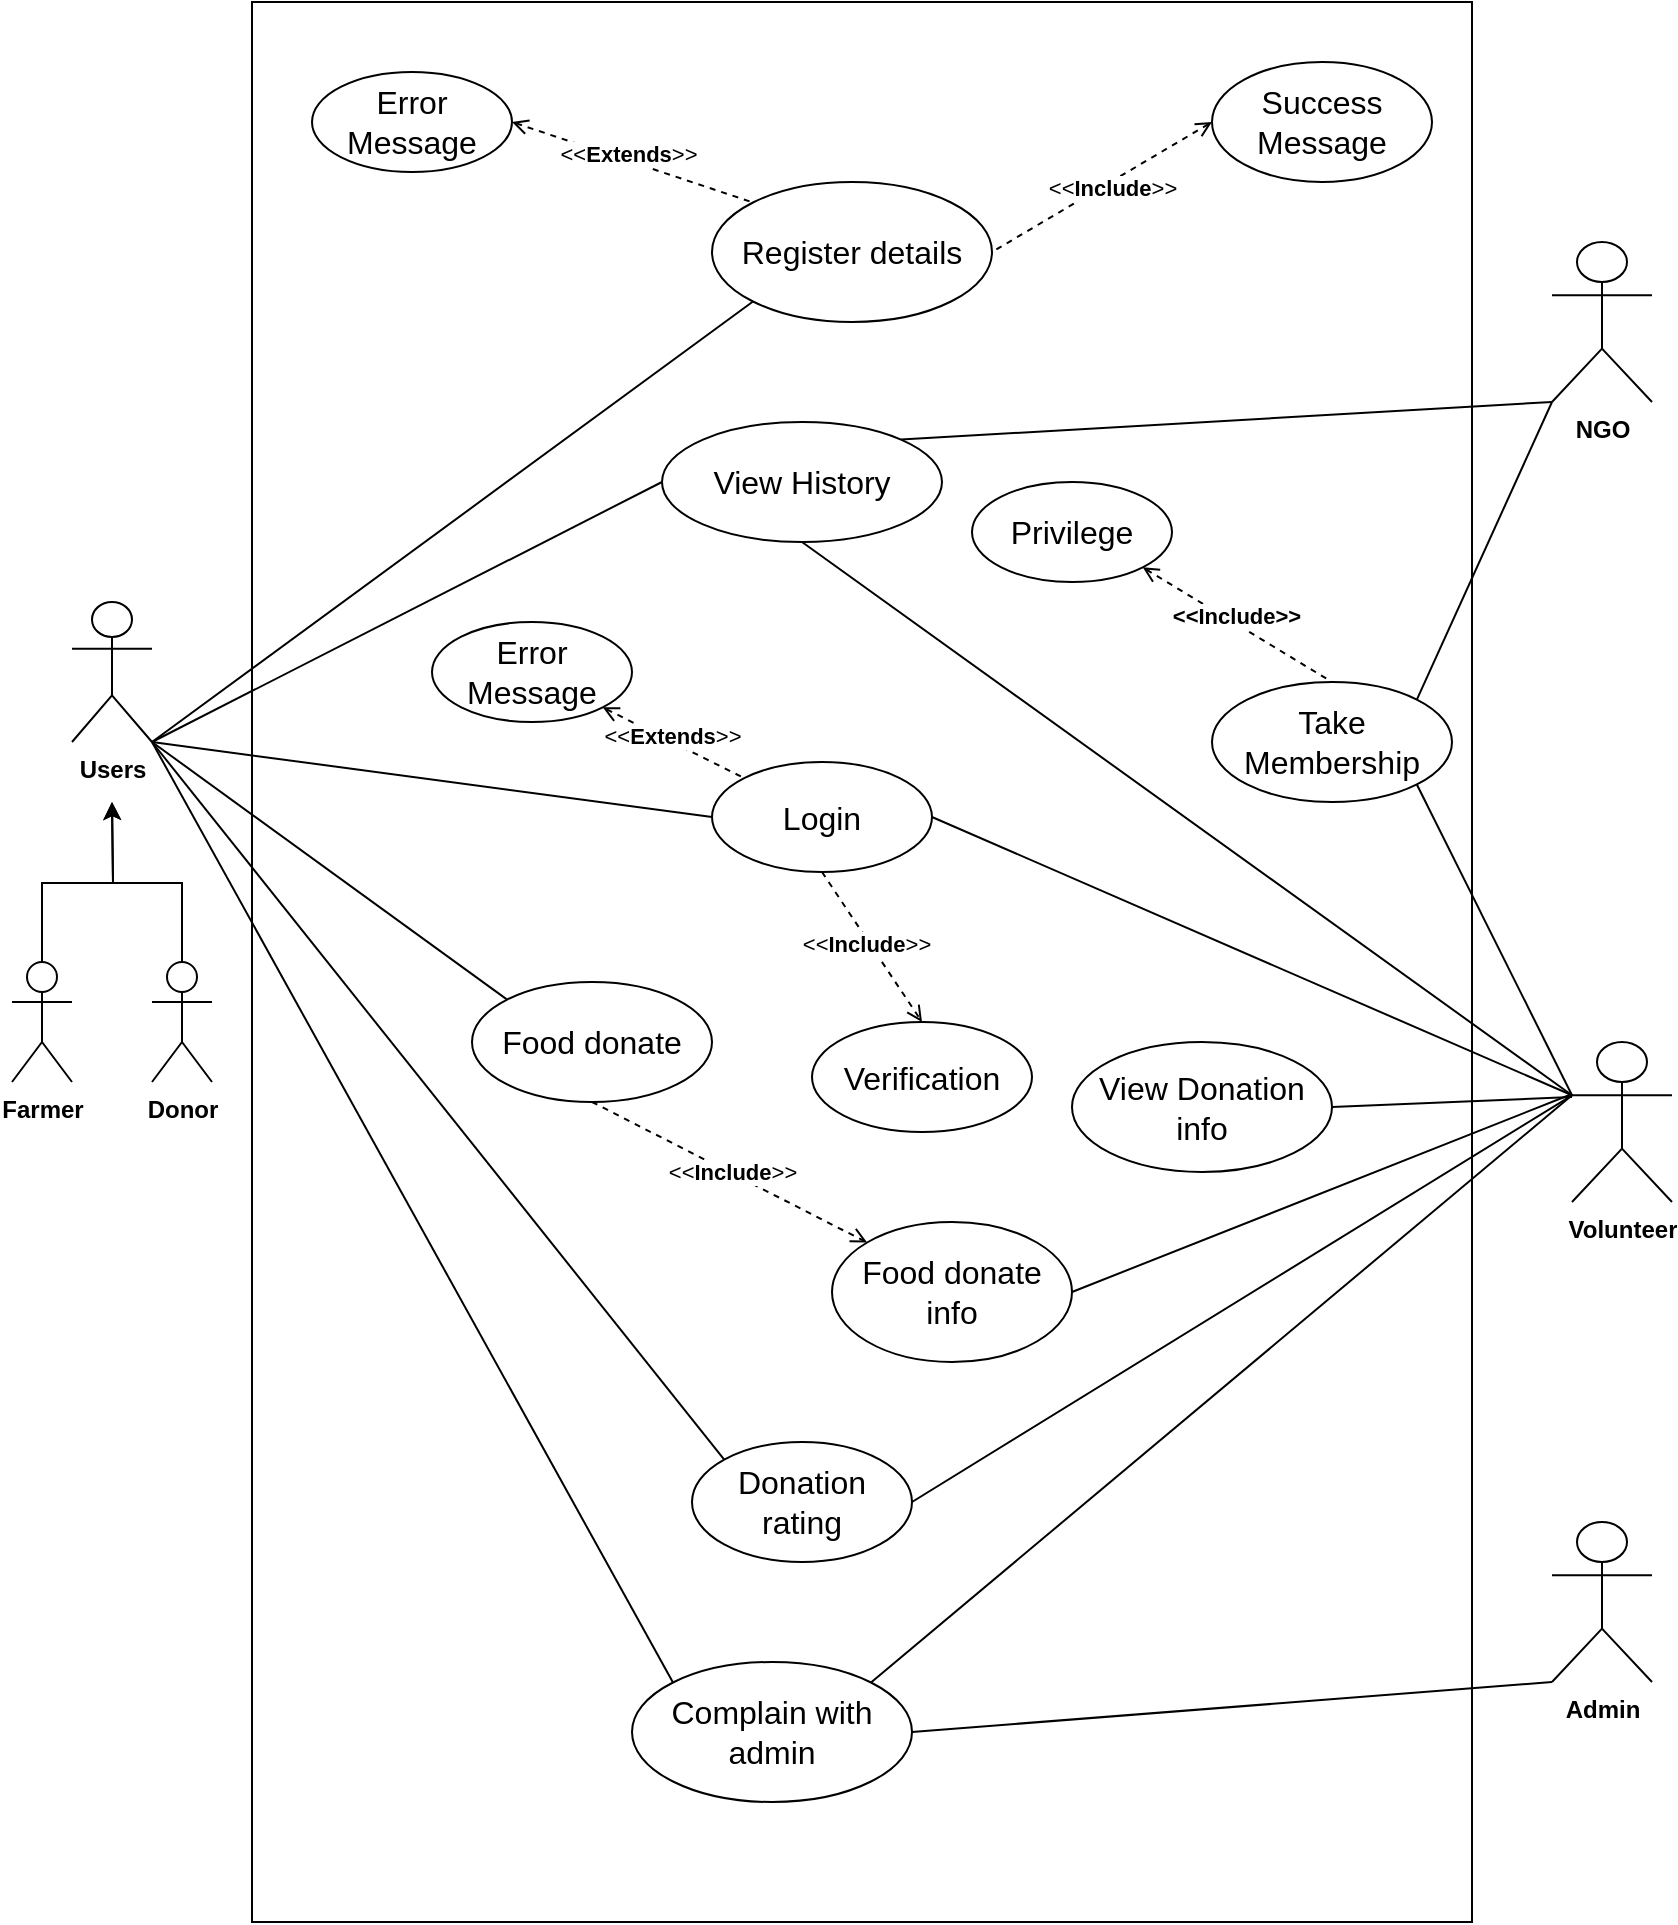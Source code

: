 <mxfile version="22.0.8" type="device">
  <diagram name="Page-1" id="LH5AXXtx_nH838pcfW0p">
    <mxGraphModel dx="2614" dy="1013" grid="1" gridSize="10" guides="1" tooltips="1" connect="1" arrows="1" fold="1" page="1" pageScale="1" pageWidth="850" pageHeight="1100" math="0" shadow="0">
      <root>
        <mxCell id="0" />
        <mxCell id="1" parent="0" />
        <mxCell id="g5sbJeMvWJrhKsOIn0ZZ-3" value="&lt;b&gt;Users&lt;/b&gt;" style="shape=umlActor;verticalLabelPosition=bottom;verticalAlign=top;html=1;outlineConnect=0;" parent="1" vertex="1">
          <mxGeometry x="20" y="380" width="40" height="70" as="geometry" />
        </mxCell>
        <mxCell id="g5sbJeMvWJrhKsOIn0ZZ-15" style="edgeStyle=orthogonalEdgeStyle;rounded=0;orthogonalLoop=1;jettySize=auto;html=1;exitX=0.5;exitY=0;exitDx=0;exitDy=0;exitPerimeter=0;" parent="1" source="g5sbJeMvWJrhKsOIn0ZZ-4" edge="1">
          <mxGeometry relative="1" as="geometry">
            <mxPoint x="40" y="480" as="targetPoint" />
            <mxPoint x="60" y="560" as="sourcePoint" />
          </mxGeometry>
        </mxCell>
        <mxCell id="g5sbJeMvWJrhKsOIn0ZZ-4" value="&lt;b&gt;Donor&lt;/b&gt;" style="shape=umlActor;verticalLabelPosition=bottom;verticalAlign=top;html=1;outlineConnect=0;" parent="1" vertex="1">
          <mxGeometry x="60" y="560" width="30" height="60" as="geometry" />
        </mxCell>
        <mxCell id="g5sbJeMvWJrhKsOIn0ZZ-6" value="&lt;b&gt;Admin&lt;/b&gt;" style="shape=umlActor;verticalLabelPosition=bottom;verticalAlign=top;html=1;outlineConnect=0;" parent="1" vertex="1">
          <mxGeometry x="760" y="840" width="50" height="80" as="geometry" />
        </mxCell>
        <mxCell id="g5sbJeMvWJrhKsOIn0ZZ-16" style="edgeStyle=orthogonalEdgeStyle;rounded=0;orthogonalLoop=1;jettySize=auto;html=1;exitX=0.5;exitY=0;exitDx=0;exitDy=0;exitPerimeter=0;" parent="1" source="g5sbJeMvWJrhKsOIn0ZZ-9" edge="1">
          <mxGeometry relative="1" as="geometry">
            <mxPoint x="40" y="480" as="targetPoint" />
          </mxGeometry>
        </mxCell>
        <mxCell id="g5sbJeMvWJrhKsOIn0ZZ-9" value="&lt;b&gt;Farmer&lt;/b&gt;" style="shape=umlActor;verticalLabelPosition=bottom;verticalAlign=top;html=1;outlineConnect=0;" parent="1" vertex="1">
          <mxGeometry x="-10" y="560" width="30" height="60" as="geometry" />
        </mxCell>
        <mxCell id="g5sbJeMvWJrhKsOIn0ZZ-10" value="&lt;b&gt;NGO&lt;/b&gt;" style="shape=umlActor;verticalLabelPosition=bottom;verticalAlign=top;html=1;outlineConnect=0;" parent="1" vertex="1">
          <mxGeometry x="760" y="200" width="50" height="80" as="geometry" />
        </mxCell>
        <mxCell id="g5sbJeMvWJrhKsOIn0ZZ-11" value="&lt;b&gt;Volunteer&lt;/b&gt;" style="shape=umlActor;verticalLabelPosition=bottom;verticalAlign=top;html=1;outlineConnect=0;" parent="1" vertex="1">
          <mxGeometry x="770" y="600" width="50" height="80" as="geometry" />
        </mxCell>
        <mxCell id="g5sbJeMvWJrhKsOIn0ZZ-12" value="" style="rounded=0;whiteSpace=wrap;html=1;" parent="1" vertex="1">
          <mxGeometry x="110" y="80" width="610" height="960" as="geometry" />
        </mxCell>
        <mxCell id="g5sbJeMvWJrhKsOIn0ZZ-17" value="&lt;font style=&quot;font-size: 16px;&quot;&gt;Register details&lt;/font&gt;" style="ellipse;whiteSpace=wrap;html=1;" parent="1" vertex="1">
          <mxGeometry x="340" y="170" width="140" height="70" as="geometry" />
        </mxCell>
        <mxCell id="g5sbJeMvWJrhKsOIn0ZZ-18" value="&lt;font style=&quot;font-size: 16px;&quot;&gt;Login&lt;/font&gt;" style="ellipse;whiteSpace=wrap;html=1;" parent="1" vertex="1">
          <mxGeometry x="340" y="460" width="110" height="55" as="geometry" />
        </mxCell>
        <mxCell id="g5sbJeMvWJrhKsOIn0ZZ-34" style="rounded=0;orthogonalLoop=1;jettySize=auto;html=1;exitX=1;exitY=0;exitDx=0;exitDy=0;endArrow=none;endFill=0;entryX=0;entryY=1;entryDx=0;entryDy=0;entryPerimeter=0;" parent="1" source="g5sbJeMvWJrhKsOIn0ZZ-19" edge="1" target="g5sbJeMvWJrhKsOIn0ZZ-10">
          <mxGeometry relative="1" as="geometry">
            <mxPoint x="760" y="360" as="targetPoint" />
          </mxGeometry>
        </mxCell>
        <mxCell id="g5sbJeMvWJrhKsOIn0ZZ-36" style="rounded=0;orthogonalLoop=1;jettySize=auto;html=1;exitX=0;exitY=0.5;exitDx=0;exitDy=0;endArrow=none;endFill=0;" parent="1" source="g5sbJeMvWJrhKsOIn0ZZ-19" edge="1">
          <mxGeometry relative="1" as="geometry">
            <mxPoint x="60" y="450" as="targetPoint" />
          </mxGeometry>
        </mxCell>
        <mxCell id="g5sbJeMvWJrhKsOIn0ZZ-19" value="&lt;font style=&quot;font-size: 16px;&quot;&gt;View History&lt;/font&gt;" style="ellipse;whiteSpace=wrap;html=1;" parent="1" vertex="1">
          <mxGeometry x="315" y="290" width="140" height="60" as="geometry" />
        </mxCell>
        <mxCell id="g5sbJeMvWJrhKsOIn0ZZ-20" value="&lt;font style=&quot;font-size: 16px;&quot;&gt;Take Membership&lt;/font&gt;" style="ellipse;whiteSpace=wrap;html=1;" parent="1" vertex="1">
          <mxGeometry x="590" y="420" width="120" height="60" as="geometry" />
        </mxCell>
        <mxCell id="g5sbJeMvWJrhKsOIn0ZZ-43" style="rounded=0;orthogonalLoop=1;jettySize=auto;html=1;exitX=0.5;exitY=1;exitDx=0;exitDy=0;entryX=0;entryY=0;entryDx=0;entryDy=0;endArrow=open;endFill=0;dashed=1;" parent="1" source="g5sbJeMvWJrhKsOIn0ZZ-21" target="g5sbJeMvWJrhKsOIn0ZZ-41" edge="1">
          <mxGeometry relative="1" as="geometry" />
        </mxCell>
        <mxCell id="H-FCuesiG5nVkV9vHhXY-22" value="&amp;lt;&amp;lt;&lt;b&gt;Include&lt;/b&gt;&amp;gt;&amp;gt;" style="edgeLabel;html=1;align=center;verticalAlign=middle;resizable=0;points=[];" vertex="1" connectable="0" parent="g5sbJeMvWJrhKsOIn0ZZ-43">
          <mxGeometry x="0.008" y="1" relative="1" as="geometry">
            <mxPoint as="offset" />
          </mxGeometry>
        </mxCell>
        <mxCell id="g5sbJeMvWJrhKsOIn0ZZ-21" value="&lt;font style=&quot;font-size: 16px;&quot;&gt;Food donate&lt;/font&gt;" style="ellipse;whiteSpace=wrap;html=1;" parent="1" vertex="1">
          <mxGeometry x="220" y="570" width="120" height="60" as="geometry" />
        </mxCell>
        <mxCell id="g5sbJeMvWJrhKsOIn0ZZ-44" style="rounded=0;orthogonalLoop=1;jettySize=auto;html=1;exitX=1;exitY=0.5;exitDx=0;exitDy=0;endArrow=none;endFill=0;entryX=0;entryY=0.333;entryDx=0;entryDy=0;entryPerimeter=0;" parent="1" source="g5sbJeMvWJrhKsOIn0ZZ-22" target="g5sbJeMvWJrhKsOIn0ZZ-11" edge="1">
          <mxGeometry relative="1" as="geometry">
            <mxPoint x="770" y="630" as="targetPoint" />
          </mxGeometry>
        </mxCell>
        <mxCell id="g5sbJeMvWJrhKsOIn0ZZ-45" style="rounded=0;orthogonalLoop=1;jettySize=auto;html=1;exitX=0;exitY=0;exitDx=0;exitDy=0;endArrow=none;endFill=0;" parent="1" source="g5sbJeMvWJrhKsOIn0ZZ-22" edge="1">
          <mxGeometry relative="1" as="geometry">
            <mxPoint x="60" y="450" as="targetPoint" />
          </mxGeometry>
        </mxCell>
        <mxCell id="g5sbJeMvWJrhKsOIn0ZZ-22" value="&lt;font style=&quot;font-size: 16px;&quot;&gt;Donation rating&lt;/font&gt;" style="ellipse;whiteSpace=wrap;html=1;" parent="1" vertex="1">
          <mxGeometry x="330" y="800" width="110" height="60" as="geometry" />
        </mxCell>
        <mxCell id="g5sbJeMvWJrhKsOIn0ZZ-23" style="rounded=0;orthogonalLoop=1;jettySize=auto;html=1;exitX=1;exitY=0;exitDx=0;exitDy=0;entryX=0;entryY=1;entryDx=0;entryDy=0;entryPerimeter=0;endArrow=none;endFill=0;" parent="1" source="g5sbJeMvWJrhKsOIn0ZZ-20" target="g5sbJeMvWJrhKsOIn0ZZ-10" edge="1">
          <mxGeometry relative="1" as="geometry" />
        </mxCell>
        <mxCell id="g5sbJeMvWJrhKsOIn0ZZ-27" style="rounded=0;orthogonalLoop=1;jettySize=auto;html=1;exitX=1;exitY=1;exitDx=0;exitDy=0;entryX=0;entryY=0.333;entryDx=0;entryDy=0;entryPerimeter=0;endArrow=none;endFill=0;" parent="1" source="g5sbJeMvWJrhKsOIn0ZZ-20" target="g5sbJeMvWJrhKsOIn0ZZ-11" edge="1">
          <mxGeometry relative="1" as="geometry" />
        </mxCell>
        <mxCell id="g5sbJeMvWJrhKsOIn0ZZ-28" style="rounded=0;orthogonalLoop=1;jettySize=auto;html=1;exitX=1;exitY=1;exitDx=0;exitDy=0;exitPerimeter=0;endArrow=none;endFill=0;entryX=0;entryY=0.5;entryDx=0;entryDy=0;" parent="1" source="g5sbJeMvWJrhKsOIn0ZZ-3" target="g5sbJeMvWJrhKsOIn0ZZ-18" edge="1">
          <mxGeometry relative="1" as="geometry">
            <mxPoint x="340" y="490" as="targetPoint" />
          </mxGeometry>
        </mxCell>
        <mxCell id="g5sbJeMvWJrhKsOIn0ZZ-29" style="rounded=0;orthogonalLoop=1;jettySize=auto;html=1;exitX=1;exitY=0.5;exitDx=0;exitDy=0;entryX=0;entryY=0.333;entryDx=0;entryDy=0;entryPerimeter=0;endArrow=none;endFill=0;" parent="1" source="g5sbJeMvWJrhKsOIn0ZZ-18" target="g5sbJeMvWJrhKsOIn0ZZ-11" edge="1">
          <mxGeometry relative="1" as="geometry" />
        </mxCell>
        <mxCell id="g5sbJeMvWJrhKsOIn0ZZ-31" style="rounded=0;orthogonalLoop=1;jettySize=auto;html=1;exitX=0;exitY=1;exitDx=0;exitDy=0;entryX=1;entryY=1;entryDx=0;entryDy=0;entryPerimeter=0;endArrow=none;endFill=0;" parent="1" source="g5sbJeMvWJrhKsOIn0ZZ-17" target="g5sbJeMvWJrhKsOIn0ZZ-3" edge="1">
          <mxGeometry relative="1" as="geometry" />
        </mxCell>
        <mxCell id="g5sbJeMvWJrhKsOIn0ZZ-32" style="rounded=0;orthogonalLoop=1;jettySize=auto;html=1;exitX=0.5;exitY=1;exitDx=0;exitDy=0;entryX=0;entryY=0.333;entryDx=0;entryDy=0;entryPerimeter=0;endArrow=none;endFill=0;" parent="1" source="g5sbJeMvWJrhKsOIn0ZZ-19" target="g5sbJeMvWJrhKsOIn0ZZ-11" edge="1">
          <mxGeometry relative="1" as="geometry" />
        </mxCell>
        <mxCell id="g5sbJeMvWJrhKsOIn0ZZ-40" style="rounded=0;orthogonalLoop=1;jettySize=auto;html=1;exitX=0;exitY=0;exitDx=0;exitDy=0;entryX=1;entryY=1;entryDx=0;entryDy=0;entryPerimeter=0;endArrow=none;endFill=0;" parent="1" source="g5sbJeMvWJrhKsOIn0ZZ-21" target="g5sbJeMvWJrhKsOIn0ZZ-3" edge="1">
          <mxGeometry relative="1" as="geometry" />
        </mxCell>
        <mxCell id="g5sbJeMvWJrhKsOIn0ZZ-42" style="rounded=0;orthogonalLoop=1;jettySize=auto;html=1;exitX=1;exitY=0.5;exitDx=0;exitDy=0;endArrow=none;endFill=0;" parent="1" source="g5sbJeMvWJrhKsOIn0ZZ-41" edge="1">
          <mxGeometry relative="1" as="geometry">
            <mxPoint x="770" y="626" as="targetPoint" />
          </mxGeometry>
        </mxCell>
        <mxCell id="g5sbJeMvWJrhKsOIn0ZZ-41" value="&lt;font style=&quot;font-size: 16px;&quot;&gt;Food donate info&lt;/font&gt;" style="ellipse;whiteSpace=wrap;html=1;" parent="1" vertex="1">
          <mxGeometry x="400" y="690" width="120" height="70" as="geometry" />
        </mxCell>
        <mxCell id="g5sbJeMvWJrhKsOIn0ZZ-48" style="rounded=0;orthogonalLoop=1;jettySize=auto;html=1;exitX=1;exitY=0;exitDx=0;exitDy=0;endArrow=none;endFill=0;entryX=0;entryY=0.333;entryDx=0;entryDy=0;entryPerimeter=0;" parent="1" source="g5sbJeMvWJrhKsOIn0ZZ-46" target="g5sbJeMvWJrhKsOIn0ZZ-11" edge="1">
          <mxGeometry relative="1" as="geometry">
            <mxPoint x="770" y="630" as="targetPoint" />
          </mxGeometry>
        </mxCell>
        <mxCell id="g5sbJeMvWJrhKsOIn0ZZ-49" style="rounded=0;orthogonalLoop=1;jettySize=auto;html=1;exitX=0;exitY=0;exitDx=0;exitDy=0;endArrow=none;endFill=0;" parent="1" source="g5sbJeMvWJrhKsOIn0ZZ-46" edge="1">
          <mxGeometry relative="1" as="geometry">
            <mxPoint x="60" y="450" as="targetPoint" />
          </mxGeometry>
        </mxCell>
        <mxCell id="g5sbJeMvWJrhKsOIn0ZZ-46" value="&lt;font style=&quot;font-size: 16px;&quot;&gt;Complain with admin&lt;/font&gt;" style="ellipse;whiteSpace=wrap;html=1;" parent="1" vertex="1">
          <mxGeometry x="300" y="910" width="140" height="70" as="geometry" />
        </mxCell>
        <mxCell id="g5sbJeMvWJrhKsOIn0ZZ-47" style="rounded=0;orthogonalLoop=1;jettySize=auto;html=1;exitX=1;exitY=0.5;exitDx=0;exitDy=0;entryX=0;entryY=1;entryDx=0;entryDy=0;entryPerimeter=0;endArrow=none;endFill=0;" parent="1" source="g5sbJeMvWJrhKsOIn0ZZ-46" target="g5sbJeMvWJrhKsOIn0ZZ-6" edge="1">
          <mxGeometry relative="1" as="geometry" />
        </mxCell>
        <mxCell id="H-FCuesiG5nVkV9vHhXY-5" style="rounded=0;orthogonalLoop=1;jettySize=auto;html=1;exitX=1;exitY=1;exitDx=0;exitDy=0;entryX=0.5;entryY=0;entryDx=0;entryDy=0;endArrow=none;endFill=0;dashed=1;startArrow=open;startFill=0;" edge="1" parent="1" source="H-FCuesiG5nVkV9vHhXY-3" target="g5sbJeMvWJrhKsOIn0ZZ-20">
          <mxGeometry relative="1" as="geometry" />
        </mxCell>
        <mxCell id="H-FCuesiG5nVkV9vHhXY-6" value="&lt;b&gt;&amp;lt;&amp;lt;Include&amp;gt;&amp;gt;&lt;/b&gt;" style="edgeLabel;html=1;align=center;verticalAlign=middle;resizable=0;points=[];rotation=0;" vertex="1" connectable="0" parent="H-FCuesiG5nVkV9vHhXY-5">
          <mxGeometry x="-0.06" y="3" relative="1" as="geometry">
            <mxPoint as="offset" />
          </mxGeometry>
        </mxCell>
        <mxCell id="H-FCuesiG5nVkV9vHhXY-3" value="&lt;font style=&quot;font-size: 16px;&quot;&gt;Privilege&lt;/font&gt;" style="ellipse;whiteSpace=wrap;html=1;" vertex="1" parent="1">
          <mxGeometry x="470" y="320" width="100" height="50" as="geometry" />
        </mxCell>
        <mxCell id="H-FCuesiG5nVkV9vHhXY-8" style="rounded=0;orthogonalLoop=1;jettySize=auto;html=1;exitX=1;exitY=1;exitDx=0;exitDy=0;entryX=0;entryY=0;entryDx=0;entryDy=0;endArrow=none;endFill=0;dashed=1;startArrow=open;startFill=0;" edge="1" parent="1" source="H-FCuesiG5nVkV9vHhXY-10" target="g5sbJeMvWJrhKsOIn0ZZ-18">
          <mxGeometry relative="1" as="geometry">
            <mxPoint x="660" y="450" as="targetPoint" />
          </mxGeometry>
        </mxCell>
        <mxCell id="H-FCuesiG5nVkV9vHhXY-9" value="&amp;lt;&amp;lt;&lt;b&gt;Extends&lt;/b&gt;&amp;gt;&amp;gt;" style="edgeLabel;html=1;align=center;verticalAlign=middle;resizable=0;points=[];rotation=0;" vertex="1" connectable="0" parent="H-FCuesiG5nVkV9vHhXY-8">
          <mxGeometry x="-0.06" y="3" relative="1" as="geometry">
            <mxPoint as="offset" />
          </mxGeometry>
        </mxCell>
        <mxCell id="H-FCuesiG5nVkV9vHhXY-10" value="&lt;font style=&quot;font-size: 16px;&quot;&gt;Error Message&lt;/font&gt;" style="ellipse;whiteSpace=wrap;html=1;" vertex="1" parent="1">
          <mxGeometry x="200" y="390" width="100" height="50" as="geometry" />
        </mxCell>
        <mxCell id="H-FCuesiG5nVkV9vHhXY-11" value="&lt;font style=&quot;font-size: 16px;&quot;&gt;Verification&lt;/font&gt;" style="ellipse;whiteSpace=wrap;html=1;" vertex="1" parent="1">
          <mxGeometry x="390" y="590" width="110" height="55" as="geometry" />
        </mxCell>
        <mxCell id="H-FCuesiG5nVkV9vHhXY-13" style="rounded=0;orthogonalLoop=1;jettySize=auto;html=1;exitX=0.5;exitY=1;exitDx=0;exitDy=0;entryX=0.5;entryY=0;entryDx=0;entryDy=0;endArrow=open;endFill=0;dashed=1;" edge="1" parent="1" source="g5sbJeMvWJrhKsOIn0ZZ-18" target="H-FCuesiG5nVkV9vHhXY-11">
          <mxGeometry relative="1" as="geometry">
            <mxPoint x="486" y="563" as="targetPoint" />
            <mxPoint x="440" y="520" as="sourcePoint" />
          </mxGeometry>
        </mxCell>
        <mxCell id="H-FCuesiG5nVkV9vHhXY-14" value="&amp;lt;&amp;lt;&lt;b&gt;Include&lt;/b&gt;&amp;gt;&amp;gt;" style="edgeLabel;html=1;align=center;verticalAlign=middle;resizable=0;points=[];rotation=0;" vertex="1" connectable="0" parent="H-FCuesiG5nVkV9vHhXY-13">
          <mxGeometry x="-0.06" y="3" relative="1" as="geometry">
            <mxPoint x="-4" y="2" as="offset" />
          </mxGeometry>
        </mxCell>
        <mxCell id="H-FCuesiG5nVkV9vHhXY-15" style="rounded=0;orthogonalLoop=1;jettySize=auto;html=1;exitX=0;exitY=0.5;exitDx=0;exitDy=0;entryX=1;entryY=0.5;entryDx=0;entryDy=0;endArrow=none;endFill=0;dashed=1;startArrow=open;startFill=0;" edge="1" parent="1" source="H-FCuesiG5nVkV9vHhXY-17" target="g5sbJeMvWJrhKsOIn0ZZ-17">
          <mxGeometry relative="1" as="geometry">
            <mxPoint x="338.497" y="219.749" as="targetPoint" />
            <mxPoint x="439.0" y="275" as="sourcePoint" />
          </mxGeometry>
        </mxCell>
        <mxCell id="H-FCuesiG5nVkV9vHhXY-16" value="&amp;lt;&amp;lt;&lt;b&gt;Include&lt;/b&gt;&amp;gt;&amp;gt;" style="edgeLabel;html=1;align=center;verticalAlign=middle;resizable=0;points=[];rotation=0;" vertex="1" connectable="0" parent="H-FCuesiG5nVkV9vHhXY-15">
          <mxGeometry x="-0.06" y="3" relative="1" as="geometry">
            <mxPoint as="offset" />
          </mxGeometry>
        </mxCell>
        <mxCell id="H-FCuesiG5nVkV9vHhXY-17" value="&lt;font style=&quot;font-size: 16px;&quot;&gt;Success Message&lt;/font&gt;" style="ellipse;whiteSpace=wrap;html=1;" vertex="1" parent="1">
          <mxGeometry x="590" y="110" width="110" height="60" as="geometry" />
        </mxCell>
        <mxCell id="H-FCuesiG5nVkV9vHhXY-18" style="rounded=0;orthogonalLoop=1;jettySize=auto;html=1;exitX=1;exitY=0.5;exitDx=0;exitDy=0;entryX=0;entryY=0;entryDx=0;entryDy=0;endArrow=none;endFill=0;dashed=1;startArrow=open;startFill=0;" edge="1" parent="1" source="H-FCuesiG5nVkV9vHhXY-20" target="g5sbJeMvWJrhKsOIn0ZZ-17">
          <mxGeometry relative="1" as="geometry">
            <mxPoint x="370" y="80" as="targetPoint" />
          </mxGeometry>
        </mxCell>
        <mxCell id="H-FCuesiG5nVkV9vHhXY-19" value="&amp;lt;&amp;lt;&lt;b&gt;Extends&lt;/b&gt;&amp;gt;&amp;gt;" style="edgeLabel;html=1;align=center;verticalAlign=middle;resizable=0;points=[];rotation=0;" vertex="1" connectable="0" parent="H-FCuesiG5nVkV9vHhXY-18">
          <mxGeometry x="-0.06" y="3" relative="1" as="geometry">
            <mxPoint as="offset" />
          </mxGeometry>
        </mxCell>
        <mxCell id="H-FCuesiG5nVkV9vHhXY-20" value="&lt;font style=&quot;font-size: 16px;&quot;&gt;Error Message&lt;/font&gt;" style="ellipse;whiteSpace=wrap;html=1;" vertex="1" parent="1">
          <mxGeometry x="140" y="115" width="100" height="50" as="geometry" />
        </mxCell>
        <mxCell id="H-FCuesiG5nVkV9vHhXY-24" style="rounded=0;orthogonalLoop=1;jettySize=auto;html=1;exitX=1;exitY=0.5;exitDx=0;exitDy=0;endArrow=none;endFill=0;" edge="1" parent="1" source="H-FCuesiG5nVkV9vHhXY-23">
          <mxGeometry relative="1" as="geometry">
            <mxPoint x="770" y="627.5" as="targetPoint" />
          </mxGeometry>
        </mxCell>
        <mxCell id="H-FCuesiG5nVkV9vHhXY-23" value="&lt;font style=&quot;font-size: 16px;&quot;&gt;View Donation info&lt;/font&gt;" style="ellipse;whiteSpace=wrap;html=1;" vertex="1" parent="1">
          <mxGeometry x="520" y="600" width="130" height="65" as="geometry" />
        </mxCell>
      </root>
    </mxGraphModel>
  </diagram>
</mxfile>
